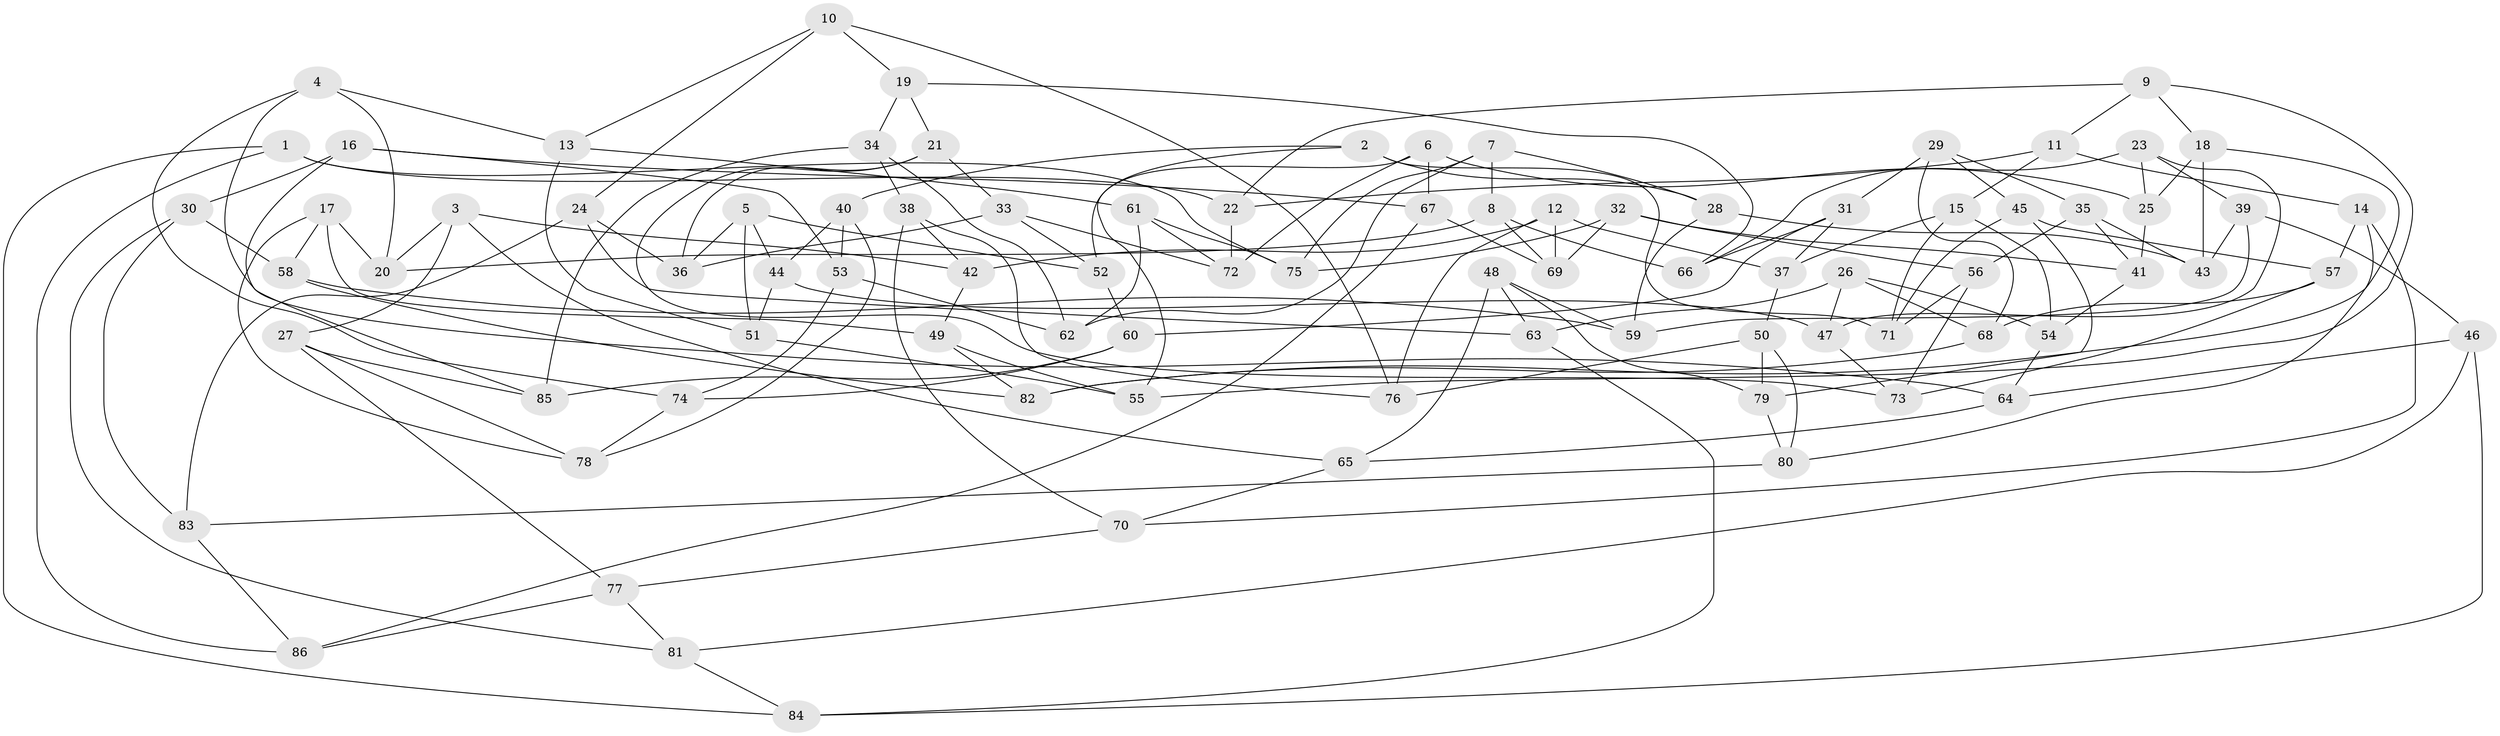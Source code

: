 // Generated by graph-tools (version 1.1) at 2025/50/03/09/25 03:50:46]
// undirected, 86 vertices, 172 edges
graph export_dot {
graph [start="1"]
  node [color=gray90,style=filled];
  1;
  2;
  3;
  4;
  5;
  6;
  7;
  8;
  9;
  10;
  11;
  12;
  13;
  14;
  15;
  16;
  17;
  18;
  19;
  20;
  21;
  22;
  23;
  24;
  25;
  26;
  27;
  28;
  29;
  30;
  31;
  32;
  33;
  34;
  35;
  36;
  37;
  38;
  39;
  40;
  41;
  42;
  43;
  44;
  45;
  46;
  47;
  48;
  49;
  50;
  51;
  52;
  53;
  54;
  55;
  56;
  57;
  58;
  59;
  60;
  61;
  62;
  63;
  64;
  65;
  66;
  67;
  68;
  69;
  70;
  71;
  72;
  73;
  74;
  75;
  76;
  77;
  78;
  79;
  80;
  81;
  82;
  83;
  84;
  85;
  86;
  1 -- 75;
  1 -- 86;
  1 -- 84;
  1 -- 22;
  2 -- 55;
  2 -- 71;
  2 -- 40;
  2 -- 28;
  3 -- 27;
  3 -- 65;
  3 -- 42;
  3 -- 20;
  4 -- 74;
  4 -- 20;
  4 -- 13;
  4 -- 64;
  5 -- 44;
  5 -- 36;
  5 -- 51;
  5 -- 52;
  6 -- 72;
  6 -- 67;
  6 -- 25;
  6 -- 52;
  7 -- 28;
  7 -- 8;
  7 -- 75;
  7 -- 62;
  8 -- 66;
  8 -- 20;
  8 -- 69;
  9 -- 11;
  9 -- 55;
  9 -- 18;
  9 -- 22;
  10 -- 19;
  10 -- 76;
  10 -- 13;
  10 -- 24;
  11 -- 14;
  11 -- 22;
  11 -- 15;
  12 -- 69;
  12 -- 37;
  12 -- 76;
  12 -- 42;
  13 -- 61;
  13 -- 51;
  14 -- 80;
  14 -- 57;
  14 -- 70;
  15 -- 54;
  15 -- 71;
  15 -- 37;
  16 -- 53;
  16 -- 30;
  16 -- 67;
  16 -- 85;
  17 -- 49;
  17 -- 78;
  17 -- 58;
  17 -- 20;
  18 -- 25;
  18 -- 43;
  18 -- 82;
  19 -- 66;
  19 -- 34;
  19 -- 21;
  21 -- 36;
  21 -- 73;
  21 -- 33;
  22 -- 72;
  23 -- 25;
  23 -- 47;
  23 -- 39;
  23 -- 66;
  24 -- 63;
  24 -- 83;
  24 -- 36;
  25 -- 41;
  26 -- 68;
  26 -- 54;
  26 -- 63;
  26 -- 47;
  27 -- 78;
  27 -- 77;
  27 -- 85;
  28 -- 43;
  28 -- 59;
  29 -- 45;
  29 -- 68;
  29 -- 31;
  29 -- 35;
  30 -- 83;
  30 -- 58;
  30 -- 81;
  31 -- 66;
  31 -- 37;
  31 -- 60;
  32 -- 56;
  32 -- 75;
  32 -- 69;
  32 -- 41;
  33 -- 36;
  33 -- 72;
  33 -- 52;
  34 -- 62;
  34 -- 38;
  34 -- 85;
  35 -- 56;
  35 -- 41;
  35 -- 43;
  37 -- 50;
  38 -- 70;
  38 -- 42;
  38 -- 76;
  39 -- 46;
  39 -- 59;
  39 -- 43;
  40 -- 53;
  40 -- 78;
  40 -- 44;
  41 -- 54;
  42 -- 49;
  44 -- 47;
  44 -- 51;
  45 -- 79;
  45 -- 57;
  45 -- 71;
  46 -- 64;
  46 -- 81;
  46 -- 84;
  47 -- 73;
  48 -- 65;
  48 -- 79;
  48 -- 63;
  48 -- 59;
  49 -- 82;
  49 -- 55;
  50 -- 76;
  50 -- 79;
  50 -- 80;
  51 -- 55;
  52 -- 60;
  53 -- 74;
  53 -- 62;
  54 -- 64;
  56 -- 71;
  56 -- 73;
  57 -- 73;
  57 -- 68;
  58 -- 82;
  58 -- 59;
  60 -- 85;
  60 -- 74;
  61 -- 75;
  61 -- 62;
  61 -- 72;
  63 -- 84;
  64 -- 65;
  65 -- 70;
  67 -- 69;
  67 -- 86;
  68 -- 82;
  70 -- 77;
  74 -- 78;
  77 -- 81;
  77 -- 86;
  79 -- 80;
  80 -- 83;
  81 -- 84;
  83 -- 86;
}
